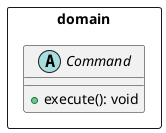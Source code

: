 @startuml
package domain <<Rectangle>> {
    abstract class Command {
        + execute(): void
    }
}
@enduml